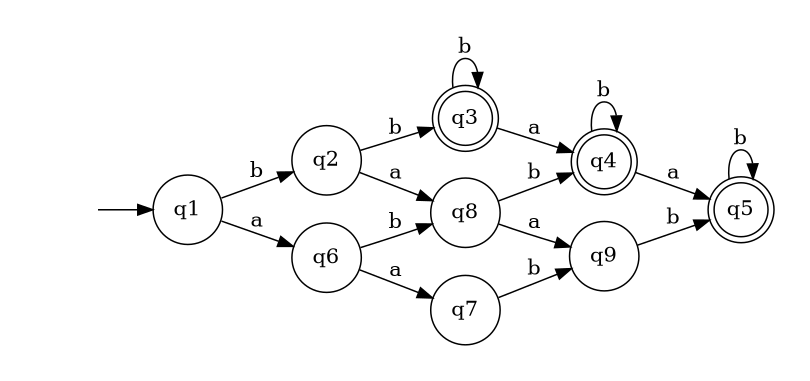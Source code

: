 digraph {
	rankdir=LR;
	margin=0.2;
	size=5;
	node [margin=0.1 shape=circle];
	q3,q4,q5[margin=0 shape=doublecircle];
	" "[color=white width=0];
	" " -> q1;
	q1 -> q2 [label="b"];
	q2 -> q3 [label="b"];
	q3 -> q3 [label="b"];
	q3 -> q4 [label="a"];
	q4 -> q4 [label="b"];
	q4 -> q5 [label="a"];
	q5 -> q5 [label="b"];
	q1 -> q6 [label="a"];
	q6 -> q7 [label="a"];
	q6 -> q8 [label="b"];
	q7 -> q9 [label="b"];
	q9 -> q5 [label="b"];
	q8 -> q4 [label="b"];
	q8 -> q9 [label="a"];
	q2 -> q8 [label="a"];
}
